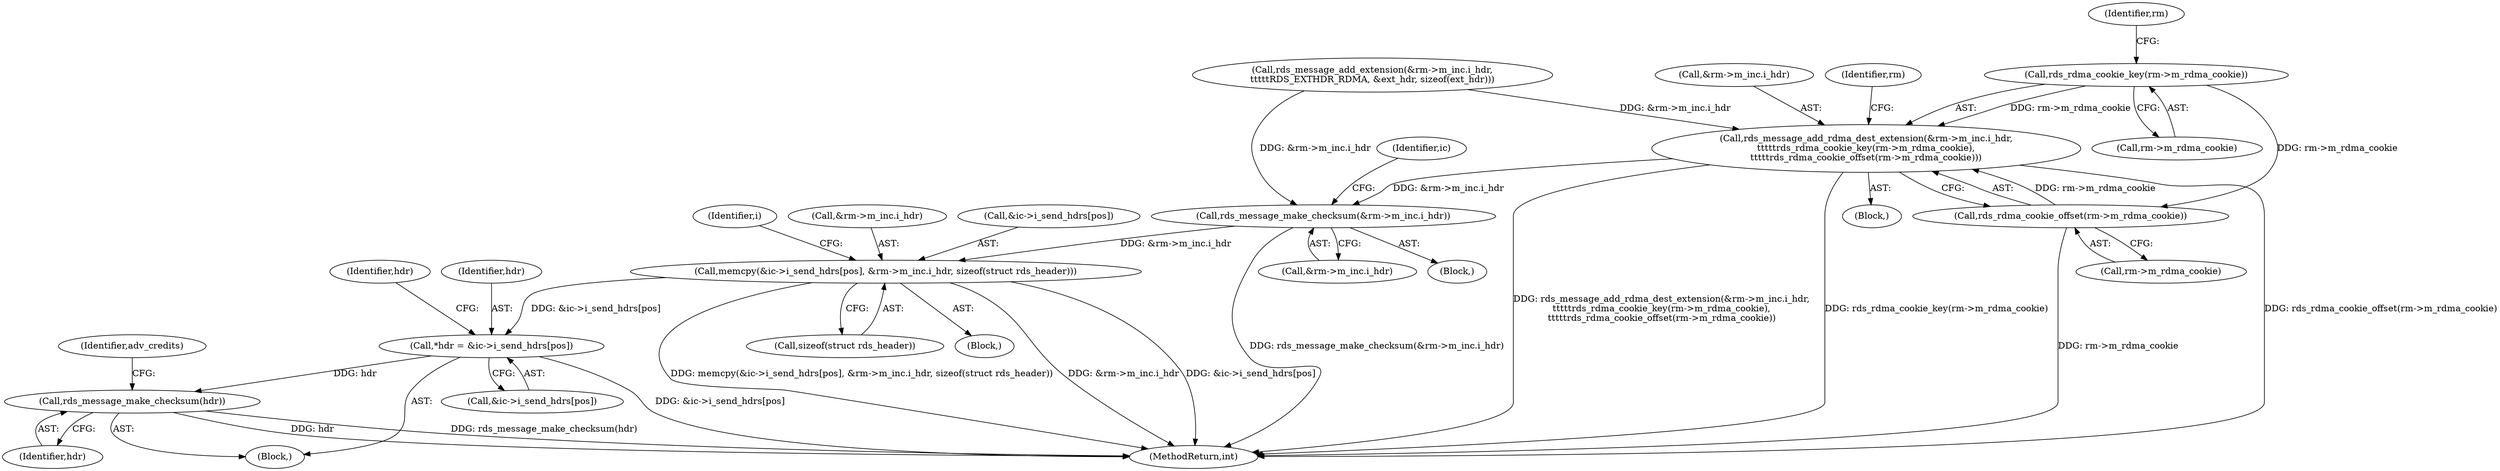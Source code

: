 digraph "0_linux_6094628bfd94323fc1cea05ec2c6affd98c18f7f@pointer" {
"1000482" [label="(Call,rds_rdma_cookie_key(rm->m_rdma_cookie))"];
"1000475" [label="(Call,rds_message_add_rdma_dest_extension(&rm->m_inc.i_hdr,\n\t\t\t\t\trds_rdma_cookie_key(rm->m_rdma_cookie),\n\t\t\t\t\trds_rdma_cookie_offset(rm->m_rdma_cookie)))"];
"1000501" [label="(Call,rds_message_make_checksum(&rm->m_inc.i_hdr))"];
"1000641" [label="(Call,memcpy(&ic->i_send_hdrs[pos], &rm->m_inc.i_hdr, sizeof(struct rds_header)))"];
"1000792" [label="(Call,*hdr = &ic->i_send_hdrs[pos])"];
"1000805" [label="(Call,rds_message_make_checksum(hdr))"];
"1000486" [label="(Call,rds_rdma_cookie_offset(rm->m_rdma_cookie))"];
"1000654" [label="(Call,sizeof(struct rds_header))"];
"1000641" [label="(Call,memcpy(&ic->i_send_hdrs[pos], &rm->m_inc.i_hdr, sizeof(struct rds_header)))"];
"1000331" [label="(Block,)"];
"1000648" [label="(Call,&rm->m_inc.i_hdr)"];
"1000790" [label="(Block,)"];
"1000475" [label="(Call,rds_message_add_rdma_dest_extension(&rm->m_inc.i_hdr,\n\t\t\t\t\trds_rdma_cookie_key(rm->m_rdma_cookie),\n\t\t\t\t\trds_rdma_cookie_offset(rm->m_rdma_cookie)))"];
"1000488" [label="(Identifier,rm)"];
"1000642" [label="(Call,&ic->i_send_hdrs[pos])"];
"1000794" [label="(Call,&ic->i_send_hdrs[pos])"];
"1000486" [label="(Call,rds_rdma_cookie_offset(rm->m_rdma_cookie))"];
"1000487" [label="(Call,rm->m_rdma_cookie)"];
"1000476" [label="(Call,&rm->m_inc.i_hdr)"];
"1000458" [label="(Call,rds_message_add_extension(&rm->m_inc.i_hdr,\n\t\t\t\t\tRDS_EXTHDR_RDMA, &ext_hdr, sizeof(ext_hdr)))"];
"1000483" [label="(Call,rm->m_rdma_cookie)"];
"1000494" [label="(Identifier,rm)"];
"1001026" [label="(MethodReturn,int)"];
"1000474" [label="(Block,)"];
"1000805" [label="(Call,rds_message_make_checksum(hdr))"];
"1000572" [label="(Block,)"];
"1000510" [label="(Identifier,ic)"];
"1000802" [label="(Identifier,hdr)"];
"1000792" [label="(Call,*hdr = &ic->i_send_hdrs[pos])"];
"1000793" [label="(Identifier,hdr)"];
"1000501" [label="(Call,rds_message_make_checksum(&rm->m_inc.i_hdr))"];
"1000806" [label="(Identifier,hdr)"];
"1000482" [label="(Call,rds_rdma_cookie_key(rm->m_rdma_cookie))"];
"1000502" [label="(Call,&rm->m_inc.i_hdr)"];
"1000659" [label="(Identifier,i)"];
"1000808" [label="(Identifier,adv_credits)"];
"1000482" -> "1000475"  [label="AST: "];
"1000482" -> "1000483"  [label="CFG: "];
"1000483" -> "1000482"  [label="AST: "];
"1000488" -> "1000482"  [label="CFG: "];
"1000482" -> "1000475"  [label="DDG: rm->m_rdma_cookie"];
"1000482" -> "1000486"  [label="DDG: rm->m_rdma_cookie"];
"1000475" -> "1000474"  [label="AST: "];
"1000475" -> "1000486"  [label="CFG: "];
"1000476" -> "1000475"  [label="AST: "];
"1000486" -> "1000475"  [label="AST: "];
"1000494" -> "1000475"  [label="CFG: "];
"1000475" -> "1001026"  [label="DDG: rds_rdma_cookie_offset(rm->m_rdma_cookie)"];
"1000475" -> "1001026"  [label="DDG: rds_message_add_rdma_dest_extension(&rm->m_inc.i_hdr,\n\t\t\t\t\trds_rdma_cookie_key(rm->m_rdma_cookie),\n\t\t\t\t\trds_rdma_cookie_offset(rm->m_rdma_cookie))"];
"1000475" -> "1001026"  [label="DDG: rds_rdma_cookie_key(rm->m_rdma_cookie)"];
"1000458" -> "1000475"  [label="DDG: &rm->m_inc.i_hdr"];
"1000486" -> "1000475"  [label="DDG: rm->m_rdma_cookie"];
"1000475" -> "1000501"  [label="DDG: &rm->m_inc.i_hdr"];
"1000501" -> "1000331"  [label="AST: "];
"1000501" -> "1000502"  [label="CFG: "];
"1000502" -> "1000501"  [label="AST: "];
"1000510" -> "1000501"  [label="CFG: "];
"1000501" -> "1001026"  [label="DDG: rds_message_make_checksum(&rm->m_inc.i_hdr)"];
"1000458" -> "1000501"  [label="DDG: &rm->m_inc.i_hdr"];
"1000501" -> "1000641"  [label="DDG: &rm->m_inc.i_hdr"];
"1000641" -> "1000572"  [label="AST: "];
"1000641" -> "1000654"  [label="CFG: "];
"1000642" -> "1000641"  [label="AST: "];
"1000648" -> "1000641"  [label="AST: "];
"1000654" -> "1000641"  [label="AST: "];
"1000659" -> "1000641"  [label="CFG: "];
"1000641" -> "1001026"  [label="DDG: memcpy(&ic->i_send_hdrs[pos], &rm->m_inc.i_hdr, sizeof(struct rds_header))"];
"1000641" -> "1001026"  [label="DDG: &rm->m_inc.i_hdr"];
"1000641" -> "1001026"  [label="DDG: &ic->i_send_hdrs[pos]"];
"1000641" -> "1000792"  [label="DDG: &ic->i_send_hdrs[pos]"];
"1000792" -> "1000790"  [label="AST: "];
"1000792" -> "1000794"  [label="CFG: "];
"1000793" -> "1000792"  [label="AST: "];
"1000794" -> "1000792"  [label="AST: "];
"1000802" -> "1000792"  [label="CFG: "];
"1000792" -> "1001026"  [label="DDG: &ic->i_send_hdrs[pos]"];
"1000792" -> "1000805"  [label="DDG: hdr"];
"1000805" -> "1000790"  [label="AST: "];
"1000805" -> "1000806"  [label="CFG: "];
"1000806" -> "1000805"  [label="AST: "];
"1000808" -> "1000805"  [label="CFG: "];
"1000805" -> "1001026"  [label="DDG: rds_message_make_checksum(hdr)"];
"1000805" -> "1001026"  [label="DDG: hdr"];
"1000486" -> "1000487"  [label="CFG: "];
"1000487" -> "1000486"  [label="AST: "];
"1000486" -> "1001026"  [label="DDG: rm->m_rdma_cookie"];
}
